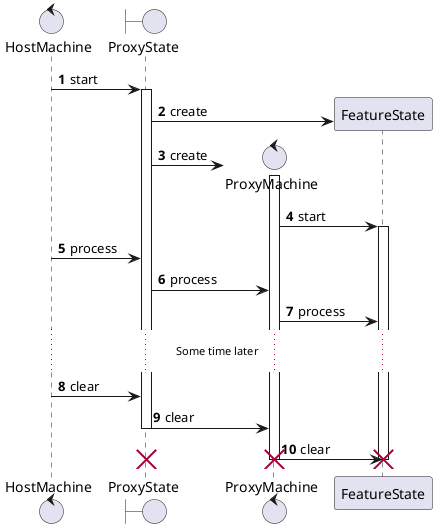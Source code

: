 @startuml
'https://plantuml.com/sequence-diagram

autonumber

control HostMachine
boundary ProxyState
control ProxyMachine
participant FeatureState

HostMachine -> ProxyState : start
activate ProxyState

create FeatureState
ProxyState -> FeatureState : create

create ProxyMachine
ProxyState -> ProxyMachine : create
activate ProxyMachine

ProxyMachine -> FeatureState : start
activate FeatureState

HostMachine -> ProxyState : process
ProxyState -> ProxyMachine : process
ProxyMachine -> FeatureState : process

... Some time later ...

HostMachine -> ProxyState : clear
ProxyState -> ProxyMachine : clear
deactivate ProxyState
ProxyMachine -> FeatureState : clear
deactivate ProxyMachine
deactivate FeatureState
destroy FeatureState
destroy ProxyMachine

destroy ProxyState


@enduml